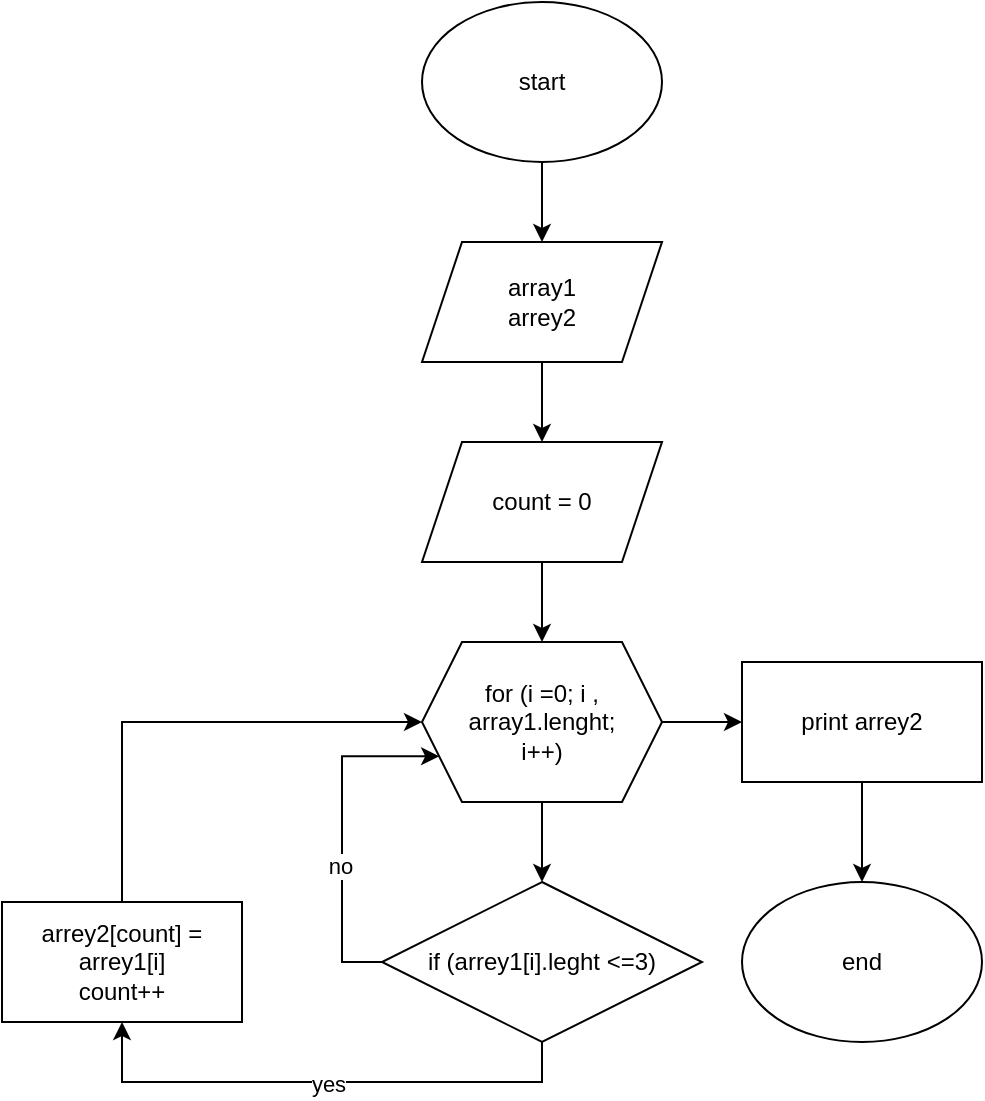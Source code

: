 <mxfile version="22.1.18" type="device">
  <diagram name="Страница — 1" id="w7XiPYCQ5Oc1OykZrJuj">
    <mxGraphModel dx="941" dy="761" grid="1" gridSize="10" guides="1" tooltips="1" connect="1" arrows="1" fold="1" page="1" pageScale="1" pageWidth="827" pageHeight="1169" math="0" shadow="0">
      <root>
        <mxCell id="0" />
        <mxCell id="1" parent="0" />
        <mxCell id="cLoqVfUioulm1d3ncOUN-3" style="edgeStyle=orthogonalEdgeStyle;rounded=0;orthogonalLoop=1;jettySize=auto;html=1;entryX=0.5;entryY=0;entryDx=0;entryDy=0;" edge="1" parent="1" source="cLoqVfUioulm1d3ncOUN-1" target="cLoqVfUioulm1d3ncOUN-2">
          <mxGeometry relative="1" as="geometry" />
        </mxCell>
        <mxCell id="cLoqVfUioulm1d3ncOUN-1" value="start" style="ellipse;whiteSpace=wrap;html=1;" vertex="1" parent="1">
          <mxGeometry x="340" y="40" width="120" height="80" as="geometry" />
        </mxCell>
        <mxCell id="cLoqVfUioulm1d3ncOUN-5" style="edgeStyle=orthogonalEdgeStyle;rounded=0;orthogonalLoop=1;jettySize=auto;html=1;entryX=0.5;entryY=0;entryDx=0;entryDy=0;" edge="1" parent="1" source="cLoqVfUioulm1d3ncOUN-2">
          <mxGeometry relative="1" as="geometry">
            <mxPoint x="400" y="260" as="targetPoint" />
          </mxGeometry>
        </mxCell>
        <mxCell id="cLoqVfUioulm1d3ncOUN-2" value="array1&lt;br&gt;arrey2" style="shape=parallelogram;perimeter=parallelogramPerimeter;whiteSpace=wrap;html=1;fixedSize=1;" vertex="1" parent="1">
          <mxGeometry x="340" y="160" width="120" height="60" as="geometry" />
        </mxCell>
        <mxCell id="cLoqVfUioulm1d3ncOUN-9" style="edgeStyle=orthogonalEdgeStyle;rounded=0;orthogonalLoop=1;jettySize=auto;html=1;exitX=0.5;exitY=1;exitDx=0;exitDy=0;entryX=0.5;entryY=0;entryDx=0;entryDy=0;" edge="1" parent="1" source="cLoqVfUioulm1d3ncOUN-7" target="cLoqVfUioulm1d3ncOUN-8">
          <mxGeometry relative="1" as="geometry" />
        </mxCell>
        <mxCell id="cLoqVfUioulm1d3ncOUN-7" value="count = 0" style="shape=parallelogram;perimeter=parallelogramPerimeter;whiteSpace=wrap;html=1;fixedSize=1;" vertex="1" parent="1">
          <mxGeometry x="340" y="260" width="120" height="60" as="geometry" />
        </mxCell>
        <mxCell id="cLoqVfUioulm1d3ncOUN-11" style="edgeStyle=orthogonalEdgeStyle;rounded=0;orthogonalLoop=1;jettySize=auto;html=1;exitX=0.5;exitY=1;exitDx=0;exitDy=0;entryX=0.5;entryY=0;entryDx=0;entryDy=0;" edge="1" parent="1" source="cLoqVfUioulm1d3ncOUN-8" target="cLoqVfUioulm1d3ncOUN-10">
          <mxGeometry relative="1" as="geometry" />
        </mxCell>
        <mxCell id="cLoqVfUioulm1d3ncOUN-22" style="edgeStyle=orthogonalEdgeStyle;rounded=0;orthogonalLoop=1;jettySize=auto;html=1;exitX=1;exitY=0.5;exitDx=0;exitDy=0;entryX=0;entryY=0.5;entryDx=0;entryDy=0;" edge="1" parent="1" source="cLoqVfUioulm1d3ncOUN-8" target="cLoqVfUioulm1d3ncOUN-21">
          <mxGeometry relative="1" as="geometry" />
        </mxCell>
        <mxCell id="cLoqVfUioulm1d3ncOUN-8" value="for (i =0; i , array1.lenght;&lt;br&gt;i++)" style="shape=hexagon;perimeter=hexagonPerimeter2;whiteSpace=wrap;html=1;fixedSize=1;" vertex="1" parent="1">
          <mxGeometry x="340" y="360" width="120" height="80" as="geometry" />
        </mxCell>
        <mxCell id="cLoqVfUioulm1d3ncOUN-14" style="edgeStyle=orthogonalEdgeStyle;rounded=0;orthogonalLoop=1;jettySize=auto;html=1;exitX=0;exitY=0.5;exitDx=0;exitDy=0;entryX=0;entryY=0.75;entryDx=0;entryDy=0;" edge="1" parent="1" source="cLoqVfUioulm1d3ncOUN-10" target="cLoqVfUioulm1d3ncOUN-8">
          <mxGeometry relative="1" as="geometry">
            <Array as="points">
              <mxPoint x="300" y="520" />
              <mxPoint x="300" y="417" />
            </Array>
          </mxGeometry>
        </mxCell>
        <mxCell id="cLoqVfUioulm1d3ncOUN-17" value="no" style="edgeLabel;html=1;align=center;verticalAlign=middle;resizable=0;points=[];" vertex="1" connectable="0" parent="cLoqVfUioulm1d3ncOUN-14">
          <mxGeometry x="-0.207" y="1" relative="1" as="geometry">
            <mxPoint as="offset" />
          </mxGeometry>
        </mxCell>
        <mxCell id="cLoqVfUioulm1d3ncOUN-19" style="edgeStyle=orthogonalEdgeStyle;rounded=0;orthogonalLoop=1;jettySize=auto;html=1;entryX=0.5;entryY=1;entryDx=0;entryDy=0;exitX=0.5;exitY=1;exitDx=0;exitDy=0;" edge="1" parent="1" source="cLoqVfUioulm1d3ncOUN-10" target="cLoqVfUioulm1d3ncOUN-13">
          <mxGeometry relative="1" as="geometry" />
        </mxCell>
        <mxCell id="cLoqVfUioulm1d3ncOUN-20" value="yes" style="edgeLabel;html=1;align=center;verticalAlign=middle;resizable=0;points=[];" vertex="1" connectable="0" parent="cLoqVfUioulm1d3ncOUN-19">
          <mxGeometry x="-0.023" y="1" relative="1" as="geometry">
            <mxPoint as="offset" />
          </mxGeometry>
        </mxCell>
        <mxCell id="cLoqVfUioulm1d3ncOUN-10" value="if (arrey1[i].leght &amp;lt;=3)" style="rhombus;whiteSpace=wrap;html=1;" vertex="1" parent="1">
          <mxGeometry x="320" y="480" width="160" height="80" as="geometry" />
        </mxCell>
        <mxCell id="cLoqVfUioulm1d3ncOUN-16" style="edgeStyle=orthogonalEdgeStyle;rounded=0;orthogonalLoop=1;jettySize=auto;html=1;exitX=0.5;exitY=0;exitDx=0;exitDy=0;entryX=0;entryY=0.5;entryDx=0;entryDy=0;" edge="1" parent="1" source="cLoqVfUioulm1d3ncOUN-13" target="cLoqVfUioulm1d3ncOUN-8">
          <mxGeometry relative="1" as="geometry" />
        </mxCell>
        <mxCell id="cLoqVfUioulm1d3ncOUN-13" value="arrey2[count] = arrey1[i]&lt;br&gt;count++" style="rounded=0;whiteSpace=wrap;html=1;" vertex="1" parent="1">
          <mxGeometry x="130" y="490" width="120" height="60" as="geometry" />
        </mxCell>
        <mxCell id="cLoqVfUioulm1d3ncOUN-24" style="edgeStyle=orthogonalEdgeStyle;rounded=0;orthogonalLoop=1;jettySize=auto;html=1;exitX=0.5;exitY=1;exitDx=0;exitDy=0;entryX=0.5;entryY=0;entryDx=0;entryDy=0;" edge="1" parent="1" source="cLoqVfUioulm1d3ncOUN-21" target="cLoqVfUioulm1d3ncOUN-23">
          <mxGeometry relative="1" as="geometry" />
        </mxCell>
        <mxCell id="cLoqVfUioulm1d3ncOUN-21" value="print arrey2" style="rounded=0;whiteSpace=wrap;html=1;" vertex="1" parent="1">
          <mxGeometry x="500" y="370" width="120" height="60" as="geometry" />
        </mxCell>
        <mxCell id="cLoqVfUioulm1d3ncOUN-23" value="end" style="ellipse;whiteSpace=wrap;html=1;" vertex="1" parent="1">
          <mxGeometry x="500" y="480" width="120" height="80" as="geometry" />
        </mxCell>
      </root>
    </mxGraphModel>
  </diagram>
</mxfile>
